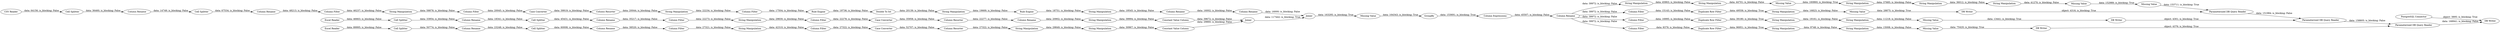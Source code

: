 digraph {
	"-5090530633035126186_72" [label=Joiner]
	"-5090530633035126186_107" [label="String Manipulation"]
	"-5090530633035126186_119" [label="String Manipulation"]
	"-5090530633035126186_121" [label="String Manipulation"]
	"-5090530633035126186_103" [label="String Manipulation"]
	"-5090530633035126186_115" [label="Constant Value Column"]
	"-5090530633035126186_122" [label="String Manipulation"]
	"-5090530633035126186_142" [label="Missing Value"]
	"-5090530633035126186_63" [label="Column Filter"]
	"-5090530633035126186_138" [label="Missing Value"]
	"-5090530633035126186_77" [label=Joiner]
	"-5090530633035126186_44" [label="Column Rename"]
	"-5090530633035126186_48" [label="Column Rename"]
	"-5090530633035126186_54" [label="Column Filter"]
	"-5090530633035126186_83" [label="String Manipulation"]
	"-5090530633035126186_73" [label="String Manipulation"]
	"-5090530633035126186_50" [label="Column Filter"]
	"-5090530633035126186_71" [label="Column Rename"]
	"-5090530633035126186_118" [label="String Manipulation"]
	"-5090530633035126186_113" [label="DB Writer"]
	"-5090530633035126186_141" [label="Missing Value"]
	"-5090530633035126186_106" [label="Column Filter"]
	"-5090530633035126186_70" [label="Column Resorter"]
	"-5090530633035126186_62" [label="Column Rename"]
	"-5090530633035126186_85" [label="Column Rename"]
	"-5090530633035126186_134" [label="Parameterized DB Query Reader"]
	"-5090530633035126186_135" [label="Missing Value"]
	"-5090530633035126186_58" [label="Column Resorter"]
	"-5090530633035126186_47" [label="Cell Splitter"]
	"-5090530633035126186_136" [label="Missing Value"]
	"-5090530633035126186_139" [label="Missing Value"]
	"-5090530633035126186_31" [label="String Manipulation"]
	"-5090530633035126186_125" [label="String Manipulation"]
	"1582808142553034912_1" [label="PostgreSQL Connector"]
	"-5090530633035126186_64" [label="Case Converter"]
	"-5090530633035126186_81" [label="Double To Int"]
	"-5090530633035126186_124" [label="String Manipulation"]
	"-5090530633035126186_65" [label="Column Rename"]
	"-5090530633035126186_61" [label="Column Filter"]
	"-5090530633035126186_84" [label="Column Rename"]
	"-5090530633035126186_69" [label="Cell Splitter"]
	"-5090530633035126186_110" [label="Column Filter"]
	"-5090530633035126186_40" [label="CSV Reader"]
	"-5090530633035126186_15" [label="DB Writer"]
	"-5090530633035126186_114" [label="Constant Value Column"]
	"-5090530633035126186_112" [label="Duplicate Row Filter"]
	"-5090530633035126186_66" [label="Cell Splitter"]
	"-5090530633035126186_123" [label="String Manipulation"]
	"-5090530633035126186_101" [label="Duplicate Row Filter"]
	"-5090530633035126186_53" [label="Column Resorter"]
	"-5090530633035126186_57" [label="String Manipulation"]
	"-5090530633035126186_100" [label="Column Rename"]
	"-5090530633035126186_55" [label="Column Rename"]
	"-5090530633035126186_76" [label="String Manipulation"]
	"-5090530633035126186_102" [label="Column Filter"]
	"-5090530633035126186_67" [label="Column Filter"]
	"-5090530633035126186_49" [label="String Manipulation"]
	"-5090530633035126186_60" [label="Case Converter"]
	"-5090530633035126186_80" [label="String Manipulation"]
	"-5090530633035126186_59" [label="Cell Splitter"]
	"-5090530633035126186_79" [label="Rule Engine"]
	"-5090530633035126186_68" [label="String Manipulation"]
	"-5090530633035126186_82" [label="Rule Engine"]
	"-5090530633035126186_140" [label="Parameterized DB Query Reader"]
	"-5090530633035126186_137" [label="Parameterized DB Query Reader"]
	"-5090530633035126186_105" [label="Duplicate Row Filter"]
	"-5090530633035126186_78" [label="Column Filter"]
	"-5090530633035126186_56" [label="Cell Splitter"]
	"-5090530633035126186_75" [label="String Manipulation"]
	"-5090530633035126186_46" [label="Column Filter"]
	"-5090530633035126186_104" [label="DB Writer"]
	"-5090530633035126186_117" [label="Column Expressions"]
	"-5090530633035126186_74" [label="Column Rename"]
	"-5090530633035126186_143" [label="DB Writer"]
	"-5090530633035126186_43" [label="Cell Splitter"]
	"-5090530633035126186_108" [label="String Manipulation"]
	"-5090530633035126186_99" [label=GroupBy]
	"-5090530633035126186_41" [label="Excel Reader"]
	"-5090530633035126186_52" [label="Case Converter"]
	"-5090530633035126186_116" [label="Missing Value"]
	"-5090530633035126186_42" [label="Excel Reader"]
	"-5090530633035126186_56" -> "-5090530633035126186_62" [label="data: 45431; is_blocking: False"]
	"-5090530633035126186_70" -> "-5090530633035126186_31" [label="data: 20044; is_blocking: False"]
	"-5090530633035126186_106" -> "-5090530633035126186_105" [label="data: 16995; is_blocking: False"]
	"-5090530633035126186_57" -> "-5090530633035126186_61" [label="data: 29830; is_blocking: False"]
	"-5090530633035126186_65" -> "-5090530633035126186_69" [label="data: 14749; is_blocking: False"]
	"-5090530633035126186_134" -> "-5090530633035126186_137" [label="data: 151984; is_blocking: False"]
	"-5090530633035126186_100" -> "-5090530633035126186_110" [label="data: 39972; is_blocking: False"]
	"-5090530633035126186_54" -> "-5090530633035126186_57" [label="data: 22273; is_blocking: False"]
	"-5090530633035126186_42" -> "-5090530633035126186_43" [label="data: 89995; is_blocking: False"]
	"-5090530633035126186_103" -> "-5090530633035126186_135" [label="data: 16823; is_blocking: False"]
	"-5090530633035126186_79" -> "-5090530633035126186_81" [label="data: 19736; is_blocking: False"]
	"-5090530633035126186_125" -> "-5090530633035126186_139" [label="data: 41270; is_blocking: False"]
	"-5090530633035126186_41" -> "-5090530633035126186_59" [label="data: 46663; is_blocking: False"]
	"-5090530633035126186_43" -> "-5090530633035126186_44" [label="data: 50774; is_blocking: False"]
	"-5090530633035126186_15" -> "-5090530633035126186_134" [label="object: 4316; is_blocking: True"]
	"-5090530633035126186_119" -> "-5090530633035126186_118" [label="data: 9748; is_blocking: False"]
	"-5090530633035126186_83" -> "-5090530633035126186_84" [label="data: 19545; is_blocking: False"]
	"-5090530633035126186_137" -> "-5090530633035126186_140" [label="data: 158805; is_blocking: False"]
	"-5090530633035126186_141" -> "-5090530633035126186_113" [label="data: 75420; is_blocking: True"]
	"-5090530633035126186_67" -> "-5090530633035126186_68" [label="data: 46237; is_blocking: False"]
	"-5090530633035126186_85" -> "-5090530633035126186_77" [label="data: 16000; is_blocking: False"]
	"-5090530633035126186_53" -> "-5090530633035126186_73" [label="data: 27322; is_blocking: False"]
	"-5090530633035126186_50" -> "-5090530633035126186_52" [label="data: 27322; is_blocking: False"]
	"-5090530633035126186_102" -> "-5090530633035126186_101" [label="data: 15143; is_blocking: False"]
	"-5090530633035126186_75" -> "-5090530633035126186_114" [label="data: 39994; is_blocking: False"]
	"-5090530633035126186_72" -> "-5090530633035126186_77" [label="data: 117442; is_blocking: True"]
	"-5090530633035126186_69" -> "-5090530633035126186_71" [label="data: 67534; is_blocking: False"]
	"-5090530633035126186_82" -> "-5090530633035126186_83" [label="data: 18751; is_blocking: False"]
	"-5090530633035126186_101" -> "-5090530633035126186_103" [label="data: 49558; is_blocking: True"]
	"-5090530633035126186_80" -> "-5090530633035126186_82" [label="data: 19669; is_blocking: False"]
	"-5090530633035126186_100" -> "-5090530633035126186_102" [label="data: 39972; is_blocking: False"]
	"-5090530633035126186_116" -> "-5090530633035126186_99" [label="data: 164343; is_blocking: True"]
	"-5090530633035126186_77" -> "-5090530633035126186_116" [label="data: 163295; is_blocking: True"]
	"-5090530633035126186_31" -> "-5090530633035126186_78" [label="data: 22234; is_blocking: False"]
	"-5090530633035126186_46" -> "-5090530633035126186_49" [label="data: 27321; is_blocking: False"]
	"-5090530633035126186_114" -> "-5090530633035126186_72" [label="data: 39672; is_blocking: False"]
	"-5090530633035126186_136" -> "-5090530633035126186_123" [label="data: 160860; is_blocking: True"]
	"-5090530633035126186_66" -> "-5090530633035126186_65" [label="data: 36460; is_blocking: False"]
	"-5090530633035126186_58" -> "-5090530633035126186_74" [label="data: 22277; is_blocking: False"]
	"-5090530633035126186_76" -> "-5090530633035126186_115" [label="data: 30967; is_blocking: False"]
	"-5090530633035126186_135" -> "-5090530633035126186_15" [label="data: 28875; is_blocking: True"]
	"-5090530633035126186_140" -> "-5090530633035126186_143" [label="data: 168941; is_blocking: False"]
	"-5090530633035126186_63" -> "-5090530633035126186_64" [label="data: 20045; is_blocking: False"]
	"-5090530633035126186_49" -> "-5090530633035126186_50" [label="data: 42310; is_blocking: False"]
	"-5090530633035126186_68" -> "-5090530633035126186_63" [label="data: 58878; is_blocking: False"]
	"-5090530633035126186_44" -> "-5090530633035126186_47" [label="data: 23248; is_blocking: False"]
	"-5090530633035126186_52" -> "-5090530633035126186_53" [label="data: 52707; is_blocking: False"]
	"-5090530633035126186_99" -> "-5090530633035126186_117" [label="data: 153691; is_blocking: True"]
	"-5090530633035126186_74" -> "-5090530633035126186_75" [label="data: 20902; is_blocking: False"]
	"-5090530633035126186_122" -> "-5090530633035126186_136" [label="data: 44701; is_blocking: False"]
	"-5090530633035126186_139" -> "-5090530633035126186_142" [label="data: 152989; is_blocking: True"]
	"-5090530633035126186_73" -> "-5090530633035126186_76" [label="data: 29849; is_blocking: False"]
	"-5090530633035126186_118" -> "-5090530633035126186_141" [label="data: 15008; is_blocking: False"]
	"-5090530633035126186_61" -> "-5090530633035126186_60" [label="data: 22278; is_blocking: False"]
	"-5090530633035126186_138" -> "-5090530633035126186_104" [label="data: 13441; is_blocking: True"]
	"-5090530633035126186_117" -> "-5090530633035126186_100" [label="data: 45507; is_blocking: False"]
	"-5090530633035126186_121" -> "-5090530633035126186_122" [label="data: 45863; is_blocking: False"]
	"-5090530633035126186_59" -> "-5090530633035126186_55" [label="data: 33954; is_blocking: False"]
	"-5090530633035126186_108" -> "-5090530633035126186_138" [label="data: 11218; is_blocking: False"]
	"-5090530633035126186_47" -> "-5090530633035126186_48" [label="data: 60008; is_blocking: False"]
	"-5090530633035126186_40" -> "-5090530633035126186_66" [label="data: 64156; is_blocking: False"]
	"-5090530633035126186_100" -> "-5090530633035126186_121" [label="data: 39972; is_blocking: False"]
	"-5090530633035126186_60" -> "-5090530633035126186_58" [label="data: 35958; is_blocking: False"]
	"-5090530633035126186_104" -> "-5090530633035126186_137" [label="object: 4301; is_blocking: True"]
	"-5090530633035126186_124" -> "-5090530633035126186_125" [label="data: 36012; is_blocking: False"]
	"-5090530633035126186_115" -> "-5090530633035126186_72" [label="data: 29860; is_blocking: False"]
	"-5090530633035126186_105" -> "-5090530633035126186_107" [label="data: 39180; is_blocking: True"]
	"-5090530633035126186_64" -> "-5090530633035126186_70" [label="data: 39919; is_blocking: False"]
	"-5090530633035126186_81" -> "-5090530633035126186_80" [label="data: 20139; is_blocking: False"]
	"-5090530633035126186_142" -> "-5090530633035126186_134" [label="data: 153711; is_blocking: True"]
	"-5090530633035126186_71" -> "-5090530633035126186_67" [label="data: 48213; is_blocking: False"]
	"-5090530633035126186_55" -> "-5090530633035126186_56" [label="data: 18341; is_blocking: False"]
	"-5090530633035126186_78" -> "-5090530633035126186_79" [label="data: 17504; is_blocking: False"]
	"-5090530633035126186_113" -> "-5090530633035126186_140" [label="object: 4376; is_blocking: True"]
	"-5090530633035126186_62" -> "-5090530633035126186_54" [label="data: 35217; is_blocking: False"]
	"-5090530633035126186_48" -> "-5090530633035126186_46" [label="data: 38520; is_blocking: False"]
	"-5090530633035126186_112" -> "-5090530633035126186_119" [label="data: 96951; is_blocking: True"]
	"-5090530633035126186_107" -> "-5090530633035126186_108" [label="data: 19161; is_blocking: False"]
	"-5090530633035126186_123" -> "-5090530633035126186_124" [label="data: 37685; is_blocking: False"]
	"-5090530633035126186_84" -> "-5090530633035126186_85" [label="data: 16002; is_blocking: False"]
	"-5090530633035126186_100" -> "-5090530633035126186_106" [label="data: 39972; is_blocking: False"]
	"1582808142553034912_1" -> "-5090530633035126186_143" [label="object: 3895; is_blocking: True"]
	"-5090530633035126186_110" -> "-5090530633035126186_112" [label="data: 8379; is_blocking: False"]
	rankdir=LR
}
